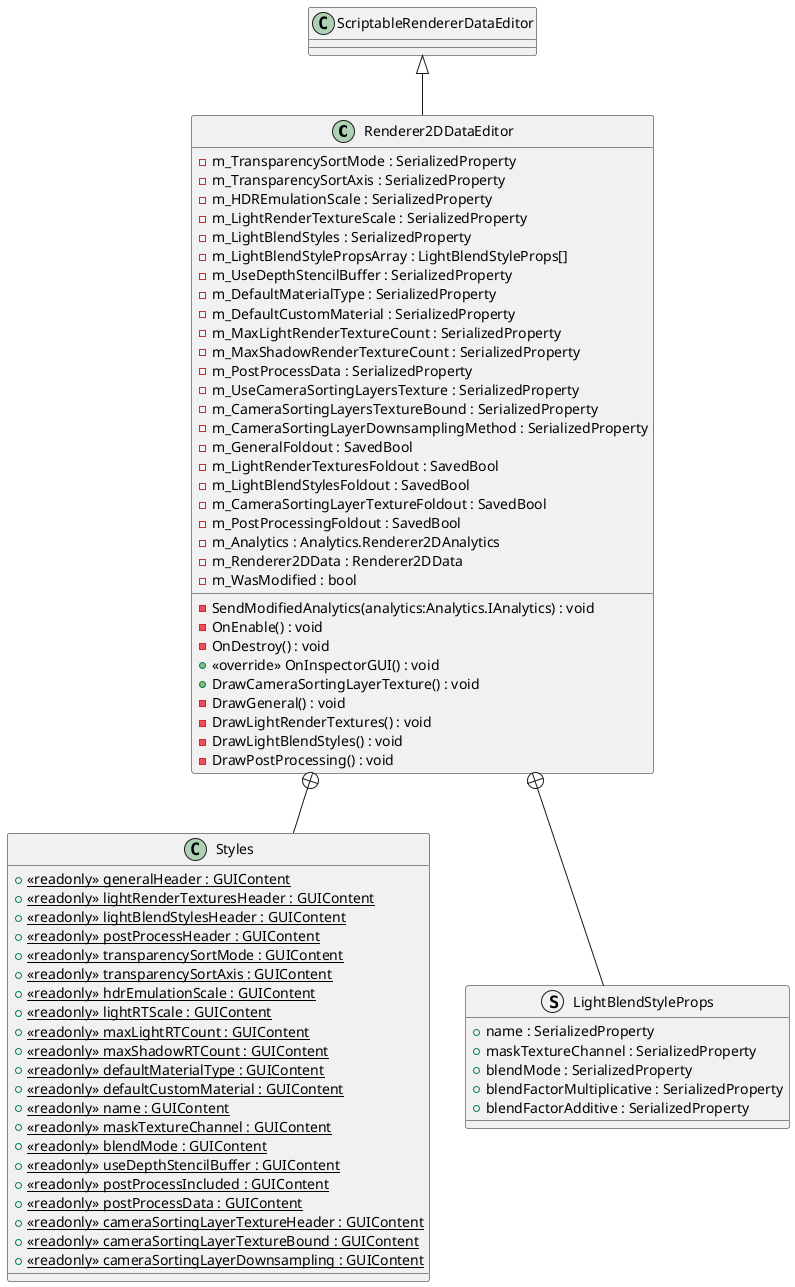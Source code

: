 @startuml
class Renderer2DDataEditor {
    - m_TransparencySortMode : SerializedProperty
    - m_TransparencySortAxis : SerializedProperty
    - m_HDREmulationScale : SerializedProperty
    - m_LightRenderTextureScale : SerializedProperty
    - m_LightBlendStyles : SerializedProperty
    - m_LightBlendStylePropsArray : LightBlendStyleProps[]
    - m_UseDepthStencilBuffer : SerializedProperty
    - m_DefaultMaterialType : SerializedProperty
    - m_DefaultCustomMaterial : SerializedProperty
    - m_MaxLightRenderTextureCount : SerializedProperty
    - m_MaxShadowRenderTextureCount : SerializedProperty
    - m_PostProcessData : SerializedProperty
    - m_UseCameraSortingLayersTexture : SerializedProperty
    - m_CameraSortingLayersTextureBound : SerializedProperty
    - m_CameraSortingLayerDownsamplingMethod : SerializedProperty
    - m_GeneralFoldout : SavedBool
    - m_LightRenderTexturesFoldout : SavedBool
    - m_LightBlendStylesFoldout : SavedBool
    - m_CameraSortingLayerTextureFoldout : SavedBool
    - m_PostProcessingFoldout : SavedBool
    - m_Analytics : Analytics.Renderer2DAnalytics
    - m_Renderer2DData : Renderer2DData
    - m_WasModified : bool
    - SendModifiedAnalytics(analytics:Analytics.IAnalytics) : void
    - OnEnable() : void
    - OnDestroy() : void
    + <<override>> OnInspectorGUI() : void
    + DrawCameraSortingLayerTexture() : void
    - DrawGeneral() : void
    - DrawLightRenderTextures() : void
    - DrawLightBlendStyles() : void
    - DrawPostProcessing() : void
}
class Styles {
    + {static} <<readonly>> generalHeader : GUIContent
    + {static} <<readonly>> lightRenderTexturesHeader : GUIContent
    + {static} <<readonly>> lightBlendStylesHeader : GUIContent
    + {static} <<readonly>> postProcessHeader : GUIContent
    + {static} <<readonly>> transparencySortMode : GUIContent
    + {static} <<readonly>> transparencySortAxis : GUIContent
    + {static} <<readonly>> hdrEmulationScale : GUIContent
    + {static} <<readonly>> lightRTScale : GUIContent
    + {static} <<readonly>> maxLightRTCount : GUIContent
    + {static} <<readonly>> maxShadowRTCount : GUIContent
    + {static} <<readonly>> defaultMaterialType : GUIContent
    + {static} <<readonly>> defaultCustomMaterial : GUIContent
    + {static} <<readonly>> name : GUIContent
    + {static} <<readonly>> maskTextureChannel : GUIContent
    + {static} <<readonly>> blendMode : GUIContent
    + {static} <<readonly>> useDepthStencilBuffer : GUIContent
    + {static} <<readonly>> postProcessIncluded : GUIContent
    + {static} <<readonly>> postProcessData : GUIContent
    + {static} <<readonly>> cameraSortingLayerTextureHeader : GUIContent
    + {static} <<readonly>> cameraSortingLayerTextureBound : GUIContent
    + {static} <<readonly>> cameraSortingLayerDownsampling : GUIContent
}
struct LightBlendStyleProps {
    + name : SerializedProperty
    + maskTextureChannel : SerializedProperty
    + blendMode : SerializedProperty
    + blendFactorMultiplicative : SerializedProperty
    + blendFactorAdditive : SerializedProperty
}
ScriptableRendererDataEditor <|-- Renderer2DDataEditor
Renderer2DDataEditor +-- Styles
Renderer2DDataEditor +-- LightBlendStyleProps
@enduml
